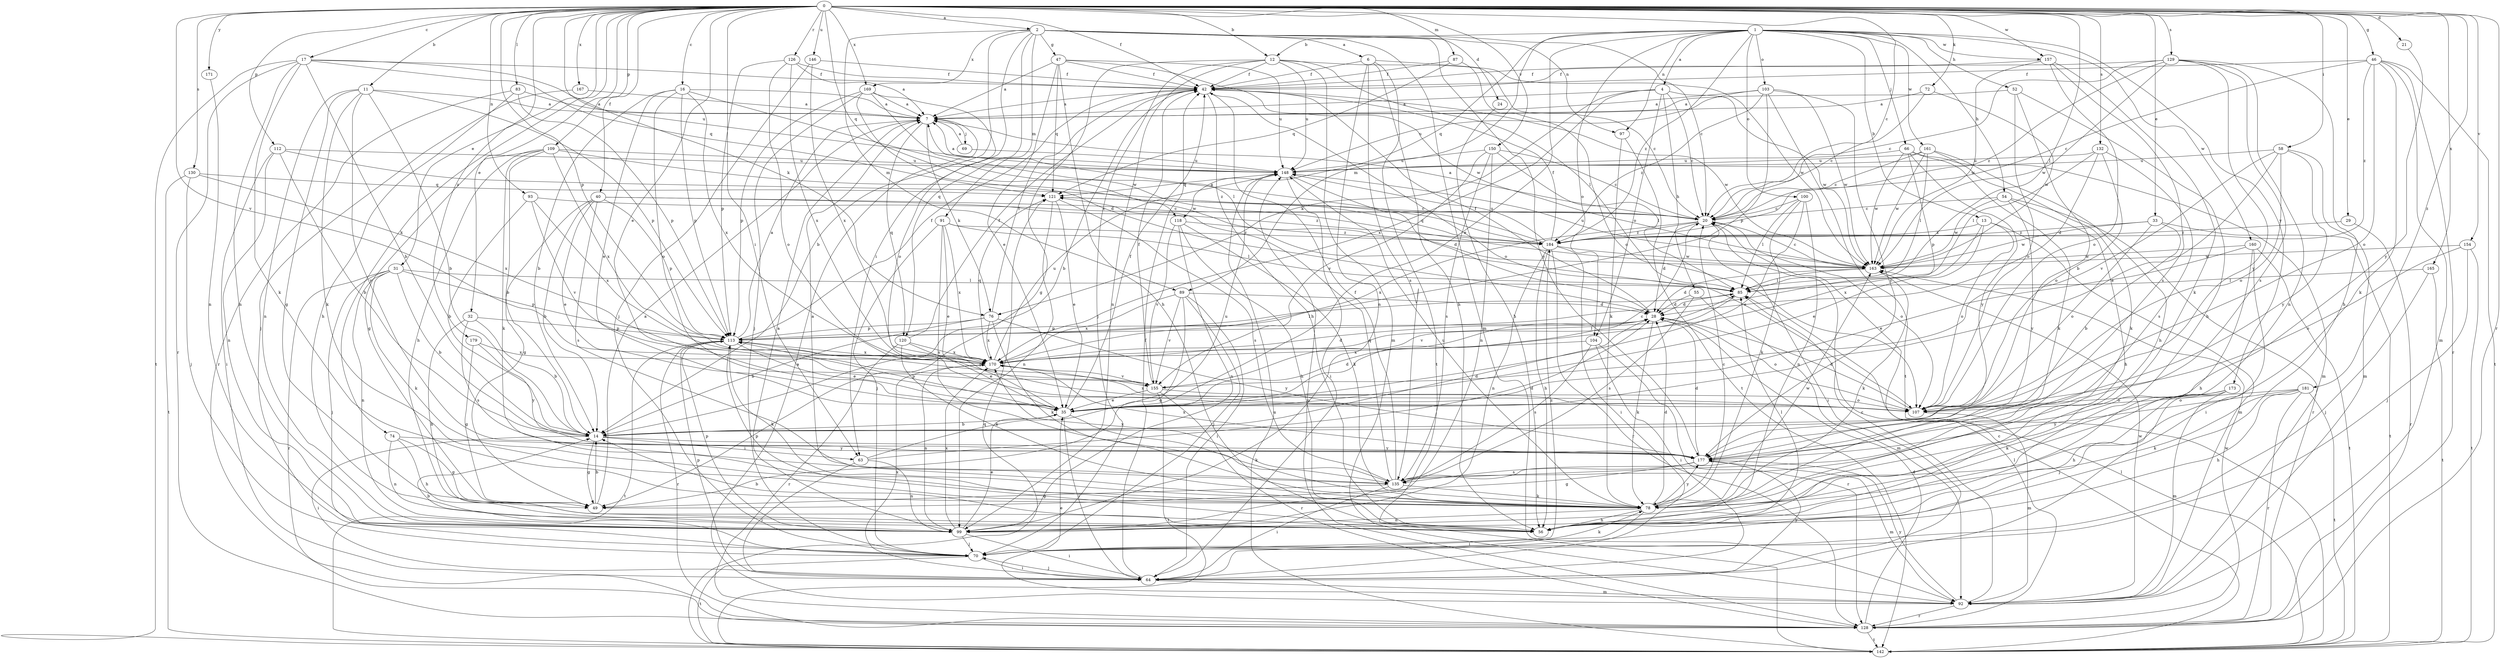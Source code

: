 strict digraph  {
0;
1;
2;
4;
6;
7;
11;
12;
13;
14;
16;
17;
20;
21;
24;
28;
29;
31;
32;
33;
35;
40;
42;
46;
47;
49;
52;
54;
55;
56;
58;
63;
64;
66;
69;
70;
72;
74;
76;
78;
83;
85;
87;
89;
91;
92;
93;
97;
99;
100;
103;
104;
107;
109;
112;
113;
118;
120;
121;
126;
128;
129;
130;
132;
135;
142;
146;
148;
150;
154;
155;
157;
160;
161;
163;
165;
167;
169;
170;
171;
173;
177;
179;
181;
184;
0 -> 2  [label=a];
0 -> 11  [label=b];
0 -> 12  [label=b];
0 -> 16  [label=c];
0 -> 17  [label=c];
0 -> 20  [label=c];
0 -> 21  [label=d];
0 -> 29  [label=e];
0 -> 31  [label=e];
0 -> 32  [label=e];
0 -> 33  [label=e];
0 -> 35  [label=e];
0 -> 40  [label=f];
0 -> 42  [label=f];
0 -> 46  [label=g];
0 -> 58  [label=i];
0 -> 63  [label=i];
0 -> 72  [label=k];
0 -> 74  [label=k];
0 -> 76  [label=k];
0 -> 83  [label=l];
0 -> 85  [label=l];
0 -> 87  [label=m];
0 -> 93  [label=n];
0 -> 109  [label=p];
0 -> 112  [label=p];
0 -> 113  [label=p];
0 -> 118  [label=q];
0 -> 126  [label=r];
0 -> 128  [label=r];
0 -> 129  [label=s];
0 -> 130  [label=s];
0 -> 132  [label=s];
0 -> 146  [label=u];
0 -> 150  [label=v];
0 -> 154  [label=v];
0 -> 155  [label=v];
0 -> 157  [label=w];
0 -> 165  [label=x];
0 -> 167  [label=x];
0 -> 169  [label=x];
0 -> 171  [label=y];
0 -> 179  [label=z];
0 -> 181  [label=z];
1 -> 4  [label=a];
1 -> 12  [label=b];
1 -> 13  [label=b];
1 -> 35  [label=e];
1 -> 52  [label=h];
1 -> 54  [label=h];
1 -> 66  [label=j];
1 -> 89  [label=m];
1 -> 97  [label=n];
1 -> 100  [label=o];
1 -> 103  [label=o];
1 -> 104  [label=o];
1 -> 118  [label=q];
1 -> 157  [label=w];
1 -> 160  [label=w];
1 -> 161  [label=w];
1 -> 173  [label=y];
1 -> 184  [label=z];
2 -> 6  [label=a];
2 -> 14  [label=b];
2 -> 20  [label=c];
2 -> 24  [label=d];
2 -> 47  [label=g];
2 -> 63  [label=i];
2 -> 89  [label=m];
2 -> 91  [label=m];
2 -> 92  [label=m];
2 -> 97  [label=n];
2 -> 120  [label=q];
2 -> 169  [label=x];
2 -> 177  [label=y];
4 -> 7  [label=a];
4 -> 20  [label=c];
4 -> 55  [label=h];
4 -> 76  [label=k];
4 -> 104  [label=o];
4 -> 163  [label=w];
4 -> 170  [label=x];
6 -> 42  [label=f];
6 -> 56  [label=h];
6 -> 99  [label=n];
6 -> 135  [label=s];
6 -> 142  [label=t];
6 -> 163  [label=w];
7 -> 69  [label=j];
7 -> 76  [label=k];
7 -> 120  [label=q];
11 -> 7  [label=a];
11 -> 14  [label=b];
11 -> 49  [label=g];
11 -> 78  [label=k];
11 -> 99  [label=n];
11 -> 113  [label=p];
11 -> 177  [label=y];
12 -> 20  [label=c];
12 -> 42  [label=f];
12 -> 49  [label=g];
12 -> 70  [label=j];
12 -> 85  [label=l];
12 -> 92  [label=m];
12 -> 99  [label=n];
12 -> 148  [label=u];
13 -> 35  [label=e];
13 -> 92  [label=m];
13 -> 107  [label=o];
13 -> 170  [label=x];
13 -> 184  [label=z];
14 -> 28  [label=d];
14 -> 49  [label=g];
14 -> 63  [label=i];
14 -> 64  [label=i];
14 -> 177  [label=y];
16 -> 7  [label=a];
16 -> 14  [label=b];
16 -> 35  [label=e];
16 -> 107  [label=o];
16 -> 113  [label=p];
16 -> 163  [label=w];
16 -> 170  [label=x];
17 -> 14  [label=b];
17 -> 42  [label=f];
17 -> 78  [label=k];
17 -> 99  [label=n];
17 -> 121  [label=q];
17 -> 128  [label=r];
17 -> 142  [label=t];
17 -> 148  [label=u];
20 -> 7  [label=a];
20 -> 28  [label=d];
20 -> 64  [label=i];
20 -> 107  [label=o];
20 -> 170  [label=x];
20 -> 184  [label=z];
21 -> 177  [label=y];
24 -> 56  [label=h];
28 -> 42  [label=f];
28 -> 78  [label=k];
28 -> 107  [label=o];
28 -> 113  [label=p];
29 -> 128  [label=r];
29 -> 184  [label=z];
31 -> 14  [label=b];
31 -> 70  [label=j];
31 -> 78  [label=k];
31 -> 85  [label=l];
31 -> 99  [label=n];
31 -> 113  [label=p];
31 -> 128  [label=r];
32 -> 14  [label=b];
32 -> 56  [label=h];
32 -> 113  [label=p];
32 -> 135  [label=s];
33 -> 14  [label=b];
33 -> 107  [label=o];
33 -> 142  [label=t];
33 -> 163  [label=w];
33 -> 184  [label=z];
35 -> 14  [label=b];
35 -> 20  [label=c];
35 -> 28  [label=d];
35 -> 42  [label=f];
35 -> 64  [label=i];
35 -> 78  [label=k];
35 -> 113  [label=p];
40 -> 14  [label=b];
40 -> 20  [label=c];
40 -> 35  [label=e];
40 -> 49  [label=g];
40 -> 113  [label=p];
40 -> 135  [label=s];
40 -> 184  [label=z];
42 -> 7  [label=a];
42 -> 14  [label=b];
42 -> 56  [label=h];
42 -> 107  [label=o];
42 -> 163  [label=w];
46 -> 20  [label=c];
46 -> 42  [label=f];
46 -> 78  [label=k];
46 -> 92  [label=m];
46 -> 107  [label=o];
46 -> 128  [label=r];
46 -> 142  [label=t];
46 -> 184  [label=z];
47 -> 7  [label=a];
47 -> 35  [label=e];
47 -> 42  [label=f];
47 -> 56  [label=h];
47 -> 121  [label=q];
47 -> 148  [label=u];
47 -> 163  [label=w];
49 -> 7  [label=a];
49 -> 14  [label=b];
52 -> 7  [label=a];
52 -> 14  [label=b];
52 -> 56  [label=h];
52 -> 107  [label=o];
54 -> 20  [label=c];
54 -> 56  [label=h];
54 -> 128  [label=r];
54 -> 163  [label=w];
54 -> 177  [label=y];
55 -> 28  [label=d];
55 -> 92  [label=m];
55 -> 135  [label=s];
56 -> 14  [label=b];
56 -> 85  [label=l];
56 -> 113  [label=p];
58 -> 35  [label=e];
58 -> 92  [label=m];
58 -> 107  [label=o];
58 -> 148  [label=u];
58 -> 155  [label=v];
58 -> 177  [label=y];
63 -> 28  [label=d];
63 -> 64  [label=i];
63 -> 99  [label=n];
63 -> 148  [label=u];
64 -> 42  [label=f];
64 -> 70  [label=j];
64 -> 92  [label=m];
64 -> 113  [label=p];
64 -> 170  [label=x];
64 -> 177  [label=y];
66 -> 78  [label=k];
66 -> 92  [label=m];
66 -> 113  [label=p];
66 -> 148  [label=u];
66 -> 163  [label=w];
66 -> 177  [label=y];
69 -> 7  [label=a];
69 -> 148  [label=u];
70 -> 14  [label=b];
70 -> 64  [label=i];
70 -> 78  [label=k];
70 -> 142  [label=t];
70 -> 184  [label=z];
72 -> 7  [label=a];
72 -> 20  [label=c];
72 -> 163  [label=w];
74 -> 49  [label=g];
74 -> 56  [label=h];
74 -> 99  [label=n];
74 -> 177  [label=y];
76 -> 14  [label=b];
76 -> 42  [label=f];
76 -> 78  [label=k];
76 -> 113  [label=p];
76 -> 170  [label=x];
76 -> 177  [label=y];
78 -> 7  [label=a];
78 -> 20  [label=c];
78 -> 28  [label=d];
78 -> 56  [label=h];
78 -> 64  [label=i];
78 -> 99  [label=n];
78 -> 148  [label=u];
78 -> 163  [label=w];
78 -> 177  [label=y];
83 -> 7  [label=a];
83 -> 56  [label=h];
83 -> 113  [label=p];
83 -> 128  [label=r];
85 -> 28  [label=d];
85 -> 155  [label=v];
87 -> 42  [label=f];
87 -> 107  [label=o];
87 -> 121  [label=q];
89 -> 28  [label=d];
89 -> 49  [label=g];
89 -> 64  [label=i];
89 -> 70  [label=j];
89 -> 155  [label=v];
89 -> 170  [label=x];
91 -> 35  [label=e];
91 -> 70  [label=j];
91 -> 85  [label=l];
91 -> 135  [label=s];
91 -> 170  [label=x];
91 -> 184  [label=z];
92 -> 7  [label=a];
92 -> 20  [label=c];
92 -> 35  [label=e];
92 -> 128  [label=r];
92 -> 163  [label=w];
92 -> 177  [label=y];
93 -> 14  [label=b];
93 -> 20  [label=c];
93 -> 155  [label=v];
93 -> 170  [label=x];
97 -> 78  [label=k];
97 -> 142  [label=t];
99 -> 7  [label=a];
99 -> 35  [label=e];
99 -> 64  [label=i];
99 -> 70  [label=j];
99 -> 113  [label=p];
99 -> 170  [label=x];
100 -> 20  [label=c];
100 -> 35  [label=e];
100 -> 78  [label=k];
100 -> 85  [label=l];
100 -> 99  [label=n];
103 -> 7  [label=a];
103 -> 113  [label=p];
103 -> 142  [label=t];
103 -> 148  [label=u];
103 -> 163  [label=w];
103 -> 177  [label=y];
103 -> 184  [label=z];
104 -> 64  [label=i];
104 -> 128  [label=r];
104 -> 135  [label=s];
104 -> 170  [label=x];
107 -> 28  [label=d];
107 -> 92  [label=m];
107 -> 170  [label=x];
109 -> 14  [label=b];
109 -> 49  [label=g];
109 -> 56  [label=h];
109 -> 78  [label=k];
109 -> 148  [label=u];
109 -> 163  [label=w];
109 -> 170  [label=x];
112 -> 14  [label=b];
112 -> 64  [label=i];
112 -> 99  [label=n];
112 -> 148  [label=u];
112 -> 184  [label=z];
113 -> 7  [label=a];
113 -> 35  [label=e];
113 -> 42  [label=f];
113 -> 78  [label=k];
113 -> 85  [label=l];
113 -> 128  [label=r];
113 -> 142  [label=t];
113 -> 170  [label=x];
118 -> 56  [label=h];
118 -> 78  [label=k];
118 -> 99  [label=n];
118 -> 155  [label=v];
118 -> 184  [label=z];
120 -> 35  [label=e];
120 -> 42  [label=f];
120 -> 78  [label=k];
120 -> 128  [label=r];
120 -> 170  [label=x];
121 -> 20  [label=c];
121 -> 35  [label=e];
121 -> 99  [label=n];
121 -> 135  [label=s];
126 -> 7  [label=a];
126 -> 42  [label=f];
126 -> 107  [label=o];
126 -> 113  [label=p];
126 -> 170  [label=x];
128 -> 28  [label=d];
128 -> 85  [label=l];
128 -> 142  [label=t];
128 -> 148  [label=u];
128 -> 163  [label=w];
129 -> 20  [label=c];
129 -> 42  [label=f];
129 -> 56  [label=h];
129 -> 99  [label=n];
129 -> 135  [label=s];
129 -> 163  [label=w];
129 -> 177  [label=y];
129 -> 184  [label=z];
130 -> 70  [label=j];
130 -> 121  [label=q];
130 -> 142  [label=t];
130 -> 170  [label=x];
132 -> 28  [label=d];
132 -> 85  [label=l];
132 -> 107  [label=o];
132 -> 135  [label=s];
132 -> 148  [label=u];
135 -> 42  [label=f];
135 -> 49  [label=g];
135 -> 64  [label=i];
135 -> 78  [label=k];
135 -> 121  [label=q];
135 -> 170  [label=x];
142 -> 20  [label=c];
142 -> 85  [label=l];
142 -> 121  [label=q];
142 -> 148  [label=u];
146 -> 42  [label=f];
146 -> 70  [label=j];
146 -> 170  [label=x];
148 -> 7  [label=a];
148 -> 28  [label=d];
148 -> 64  [label=i];
148 -> 121  [label=q];
150 -> 20  [label=c];
150 -> 85  [label=l];
150 -> 99  [label=n];
150 -> 135  [label=s];
150 -> 148  [label=u];
150 -> 155  [label=v];
154 -> 70  [label=j];
154 -> 107  [label=o];
154 -> 142  [label=t];
154 -> 163  [label=w];
155 -> 35  [label=e];
155 -> 42  [label=f];
155 -> 107  [label=o];
155 -> 113  [label=p];
155 -> 128  [label=r];
155 -> 142  [label=t];
157 -> 42  [label=f];
157 -> 78  [label=k];
157 -> 107  [label=o];
157 -> 135  [label=s];
157 -> 163  [label=w];
160 -> 35  [label=e];
160 -> 56  [label=h];
160 -> 64  [label=i];
160 -> 142  [label=t];
160 -> 163  [label=w];
161 -> 20  [label=c];
161 -> 56  [label=h];
161 -> 78  [label=k];
161 -> 85  [label=l];
161 -> 148  [label=u];
161 -> 163  [label=w];
163 -> 20  [label=c];
163 -> 28  [label=d];
163 -> 78  [label=k];
163 -> 85  [label=l];
163 -> 148  [label=u];
165 -> 70  [label=j];
165 -> 85  [label=l];
165 -> 142  [label=t];
167 -> 7  [label=a];
167 -> 70  [label=j];
169 -> 7  [label=a];
169 -> 28  [label=d];
169 -> 70  [label=j];
169 -> 85  [label=l];
169 -> 107  [label=o];
169 -> 113  [label=p];
170 -> 28  [label=d];
170 -> 85  [label=l];
170 -> 99  [label=n];
170 -> 121  [label=q];
170 -> 148  [label=u];
170 -> 155  [label=v];
171 -> 99  [label=n];
173 -> 56  [label=h];
173 -> 70  [label=j];
173 -> 78  [label=k];
173 -> 92  [label=m];
173 -> 107  [label=o];
177 -> 28  [label=d];
177 -> 49  [label=g];
177 -> 92  [label=m];
177 -> 135  [label=s];
177 -> 170  [label=x];
179 -> 49  [label=g];
179 -> 170  [label=x];
179 -> 177  [label=y];
181 -> 56  [label=h];
181 -> 78  [label=k];
181 -> 107  [label=o];
181 -> 128  [label=r];
181 -> 142  [label=t];
181 -> 177  [label=y];
184 -> 7  [label=a];
184 -> 42  [label=f];
184 -> 56  [label=h];
184 -> 64  [label=i];
184 -> 99  [label=n];
184 -> 121  [label=q];
184 -> 128  [label=r];
184 -> 148  [label=u];
184 -> 163  [label=w];
}
